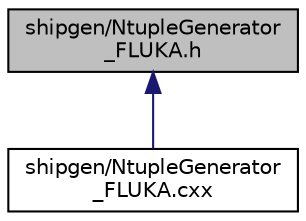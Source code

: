 digraph "shipgen/NtupleGenerator_FLUKA.h"
{
 // LATEX_PDF_SIZE
  edge [fontname="Helvetica",fontsize="10",labelfontname="Helvetica",labelfontsize="10"];
  node [fontname="Helvetica",fontsize="10",shape=record];
  Node1 [label="shipgen/NtupleGenerator\l_FLUKA.h",height=0.2,width=0.4,color="black", fillcolor="grey75", style="filled", fontcolor="black",tooltip=" "];
  Node1 -> Node2 [dir="back",color="midnightblue",fontsize="10",style="solid",fontname="Helvetica"];
  Node2 [label="shipgen/NtupleGenerator\l_FLUKA.cxx",height=0.2,width=0.4,color="black", fillcolor="white", style="filled",URL="$NtupleGenerator__FLUKA_8cxx.html",tooltip=" "];
}
